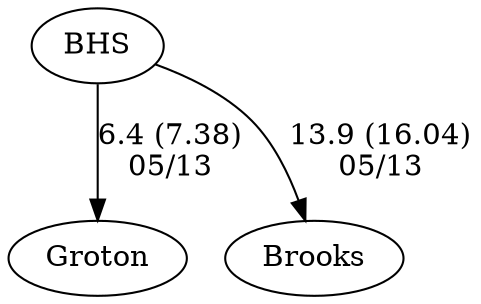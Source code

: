 digraph boys4foursBHS {Groton [URL="boys4foursBHSGroton.html"];BHS [URL="boys4foursBHSBHS.html"];Brooks [URL="boys4foursBHSBrooks.html"];BHS -> Groton[label="6.4 (7.38)
05/13", weight="94", tooltip="NEIRA Boys Fours,Belmont Hill vs Brooks & Nobles			
Distance: 1300m Conditions: Gusty tail/cross-tail, which made for tricky aligning at the start, but great racing conditions. Terrific job by all the coxswains navigating three-across racing on the Powerhouse! Comments: The 2V4 race started slightly over the line. Thanks to Brooks & Groton for an exciting afternoon of tight racing!
None", URL="http://www.row2k.com/results/resultspage.cfm?UID=BB257C1BB6B51FDE5ADB9DC0DD1718AB&cat=1", random="random"]; 
BHS -> Brooks[label="13.9 (16.04)
05/13", weight="87", tooltip="NEIRA Boys Fours,Belmont Hill vs Brooks & Nobles			
Distance: 1300m Conditions: Gusty tail/cross-tail, which made for tricky aligning at the start, but great racing conditions. Terrific job by all the coxswains navigating three-across racing on the Powerhouse! Comments: The 2V4 race started slightly over the line. Thanks to Brooks & Groton for an exciting afternoon of tight racing!
None", URL="http://www.row2k.com/results/resultspage.cfm?UID=BB257C1BB6B51FDE5ADB9DC0DD1718AB&cat=1", random="random"]}